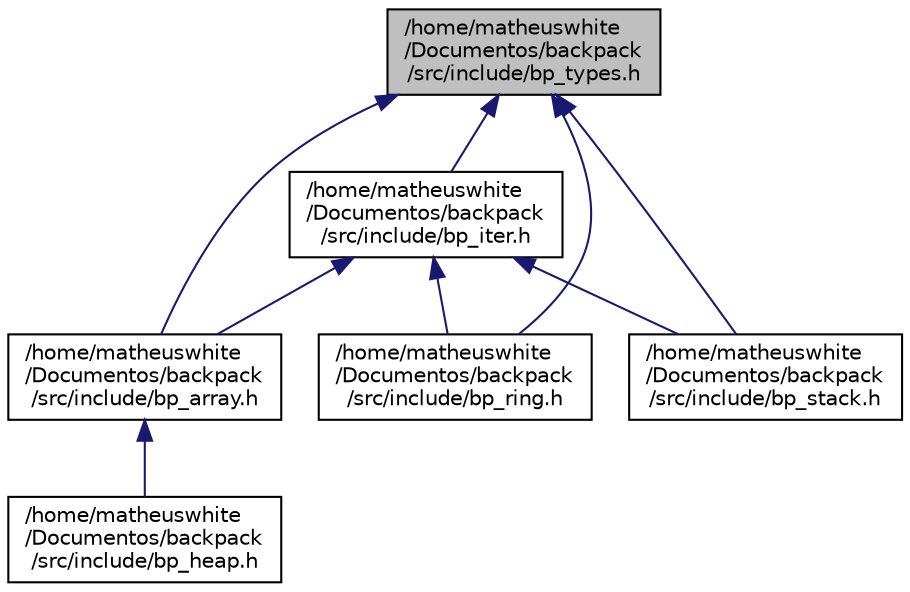 digraph "/home/matheuswhite/Documentos/backpack/src/include/bp_types.h"
{
 // LATEX_PDF_SIZE
  edge [fontname="Helvetica",fontsize="10",labelfontname="Helvetica",labelfontsize="10"];
  node [fontname="Helvetica",fontsize="10",shape=record];
  Node1 [label="/home/matheuswhite\l/Documentos/backpack\l/src/include/bp_types.h",height=0.2,width=0.4,color="black", fillcolor="grey75", style="filled", fontcolor="black",tooltip="Specifies the basic types used in this library."];
  Node1 -> Node2 [dir="back",color="midnightblue",fontsize="10",style="solid",fontname="Helvetica"];
  Node2 [label="/home/matheuswhite\l/Documentos/backpack\l/src/include/bp_iter.h",height=0.2,width=0.4,color="black", fillcolor="white", style="filled",URL="$bp__iter_8h.html",tooltip="Specifies the generic iterator structure. The iterator is a interface with 3 method...."];
  Node2 -> Node3 [dir="back",color="midnightblue",fontsize="10",style="solid",fontname="Helvetica"];
  Node3 [label="/home/matheuswhite\l/Documentos/backpack\l/src/include/bp_array.h",height=0.2,width=0.4,color="black", fillcolor="white", style="filled",URL="$bp__array_8h.html",tooltip="Specifies the array structure. This structure works as a buffer, where the develop could insert the e..."];
  Node3 -> Node4 [dir="back",color="midnightblue",fontsize="10",style="solid",fontname="Helvetica"];
  Node4 [label="/home/matheuswhite\l/Documentos/backpack\l/src/include/bp_heap.h",height=0.2,width=0.4,color="black", fillcolor="white", style="filled",URL="$bp__heap_8h.html",tooltip="Specifies the heap structure. the heap could be a Min-Heap or a Max-Heap."];
  Node2 -> Node5 [dir="back",color="midnightblue",fontsize="10",style="solid",fontname="Helvetica"];
  Node5 [label="/home/matheuswhite\l/Documentos/backpack\l/src/include/bp_ring.h",height=0.2,width=0.4,color="black", fillcolor="white", style="filled",URL="$bp__ring_8h.html",tooltip="Specifies the ring structure. This structure works as a circular buffer. When the buffer is in its ma..."];
  Node2 -> Node6 [dir="back",color="midnightblue",fontsize="10",style="solid",fontname="Helvetica"];
  Node6 [label="/home/matheuswhite\l/Documentos/backpack\l/src/include/bp_stack.h",height=0.2,width=0.4,color="black", fillcolor="white", style="filled",URL="$bp__stack_8h.html",tooltip="Specifies the stack structure. The following module follow the LIFO (Last-In-First-Out) order."];
  Node1 -> Node3 [dir="back",color="midnightblue",fontsize="10",style="solid",fontname="Helvetica"];
  Node1 -> Node5 [dir="back",color="midnightblue",fontsize="10",style="solid",fontname="Helvetica"];
  Node1 -> Node6 [dir="back",color="midnightblue",fontsize="10",style="solid",fontname="Helvetica"];
}
